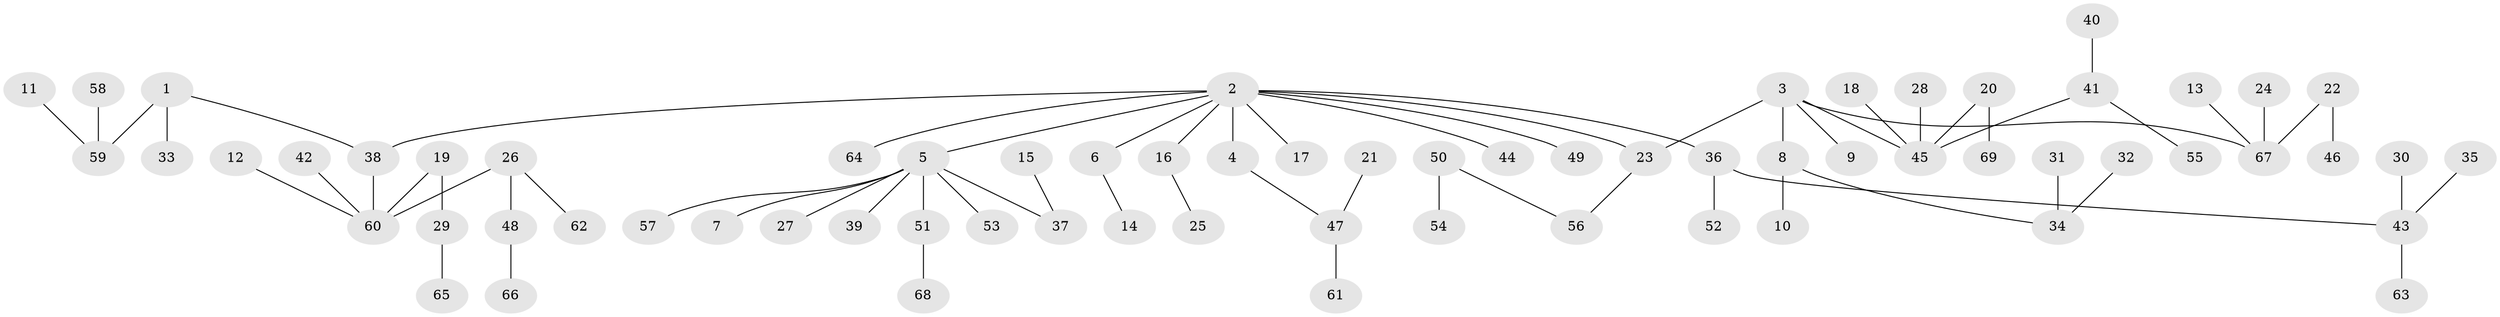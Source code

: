 // original degree distribution, {3: 0.10218978102189781, 6: 0.029197080291970802, 4: 0.072992700729927, 2: 0.2846715328467153, 1: 0.48175182481751827, 5: 0.021897810218978103, 7: 0.0072992700729927005}
// Generated by graph-tools (version 1.1) at 2025/26/03/09/25 03:26:26]
// undirected, 69 vertices, 68 edges
graph export_dot {
graph [start="1"]
  node [color=gray90,style=filled];
  1;
  2;
  3;
  4;
  5;
  6;
  7;
  8;
  9;
  10;
  11;
  12;
  13;
  14;
  15;
  16;
  17;
  18;
  19;
  20;
  21;
  22;
  23;
  24;
  25;
  26;
  27;
  28;
  29;
  30;
  31;
  32;
  33;
  34;
  35;
  36;
  37;
  38;
  39;
  40;
  41;
  42;
  43;
  44;
  45;
  46;
  47;
  48;
  49;
  50;
  51;
  52;
  53;
  54;
  55;
  56;
  57;
  58;
  59;
  60;
  61;
  62;
  63;
  64;
  65;
  66;
  67;
  68;
  69;
  1 -- 33 [weight=1.0];
  1 -- 38 [weight=1.0];
  1 -- 59 [weight=1.0];
  2 -- 4 [weight=1.0];
  2 -- 5 [weight=1.0];
  2 -- 6 [weight=1.0];
  2 -- 16 [weight=1.0];
  2 -- 17 [weight=1.0];
  2 -- 23 [weight=1.0];
  2 -- 36 [weight=1.0];
  2 -- 38 [weight=1.0];
  2 -- 44 [weight=1.0];
  2 -- 49 [weight=1.0];
  2 -- 64 [weight=1.0];
  3 -- 8 [weight=1.0];
  3 -- 9 [weight=1.0];
  3 -- 23 [weight=1.0];
  3 -- 45 [weight=1.0];
  3 -- 67 [weight=1.0];
  4 -- 47 [weight=1.0];
  5 -- 7 [weight=1.0];
  5 -- 27 [weight=1.0];
  5 -- 37 [weight=1.0];
  5 -- 39 [weight=1.0];
  5 -- 51 [weight=1.0];
  5 -- 53 [weight=1.0];
  5 -- 57 [weight=1.0];
  6 -- 14 [weight=1.0];
  8 -- 10 [weight=1.0];
  8 -- 34 [weight=1.0];
  11 -- 59 [weight=1.0];
  12 -- 60 [weight=1.0];
  13 -- 67 [weight=1.0];
  15 -- 37 [weight=1.0];
  16 -- 25 [weight=1.0];
  18 -- 45 [weight=1.0];
  19 -- 29 [weight=1.0];
  19 -- 60 [weight=1.0];
  20 -- 45 [weight=1.0];
  20 -- 69 [weight=1.0];
  21 -- 47 [weight=1.0];
  22 -- 46 [weight=1.0];
  22 -- 67 [weight=1.0];
  23 -- 56 [weight=1.0];
  24 -- 67 [weight=1.0];
  26 -- 48 [weight=1.0];
  26 -- 60 [weight=1.0];
  26 -- 62 [weight=1.0];
  28 -- 45 [weight=1.0];
  29 -- 65 [weight=1.0];
  30 -- 43 [weight=1.0];
  31 -- 34 [weight=1.0];
  32 -- 34 [weight=1.0];
  35 -- 43 [weight=1.0];
  36 -- 43 [weight=1.0];
  36 -- 52 [weight=1.0];
  38 -- 60 [weight=1.0];
  40 -- 41 [weight=1.0];
  41 -- 45 [weight=1.0];
  41 -- 55 [weight=1.0];
  42 -- 60 [weight=1.0];
  43 -- 63 [weight=1.0];
  47 -- 61 [weight=1.0];
  48 -- 66 [weight=1.0];
  50 -- 54 [weight=1.0];
  50 -- 56 [weight=1.0];
  51 -- 68 [weight=1.0];
  58 -- 59 [weight=1.0];
}

